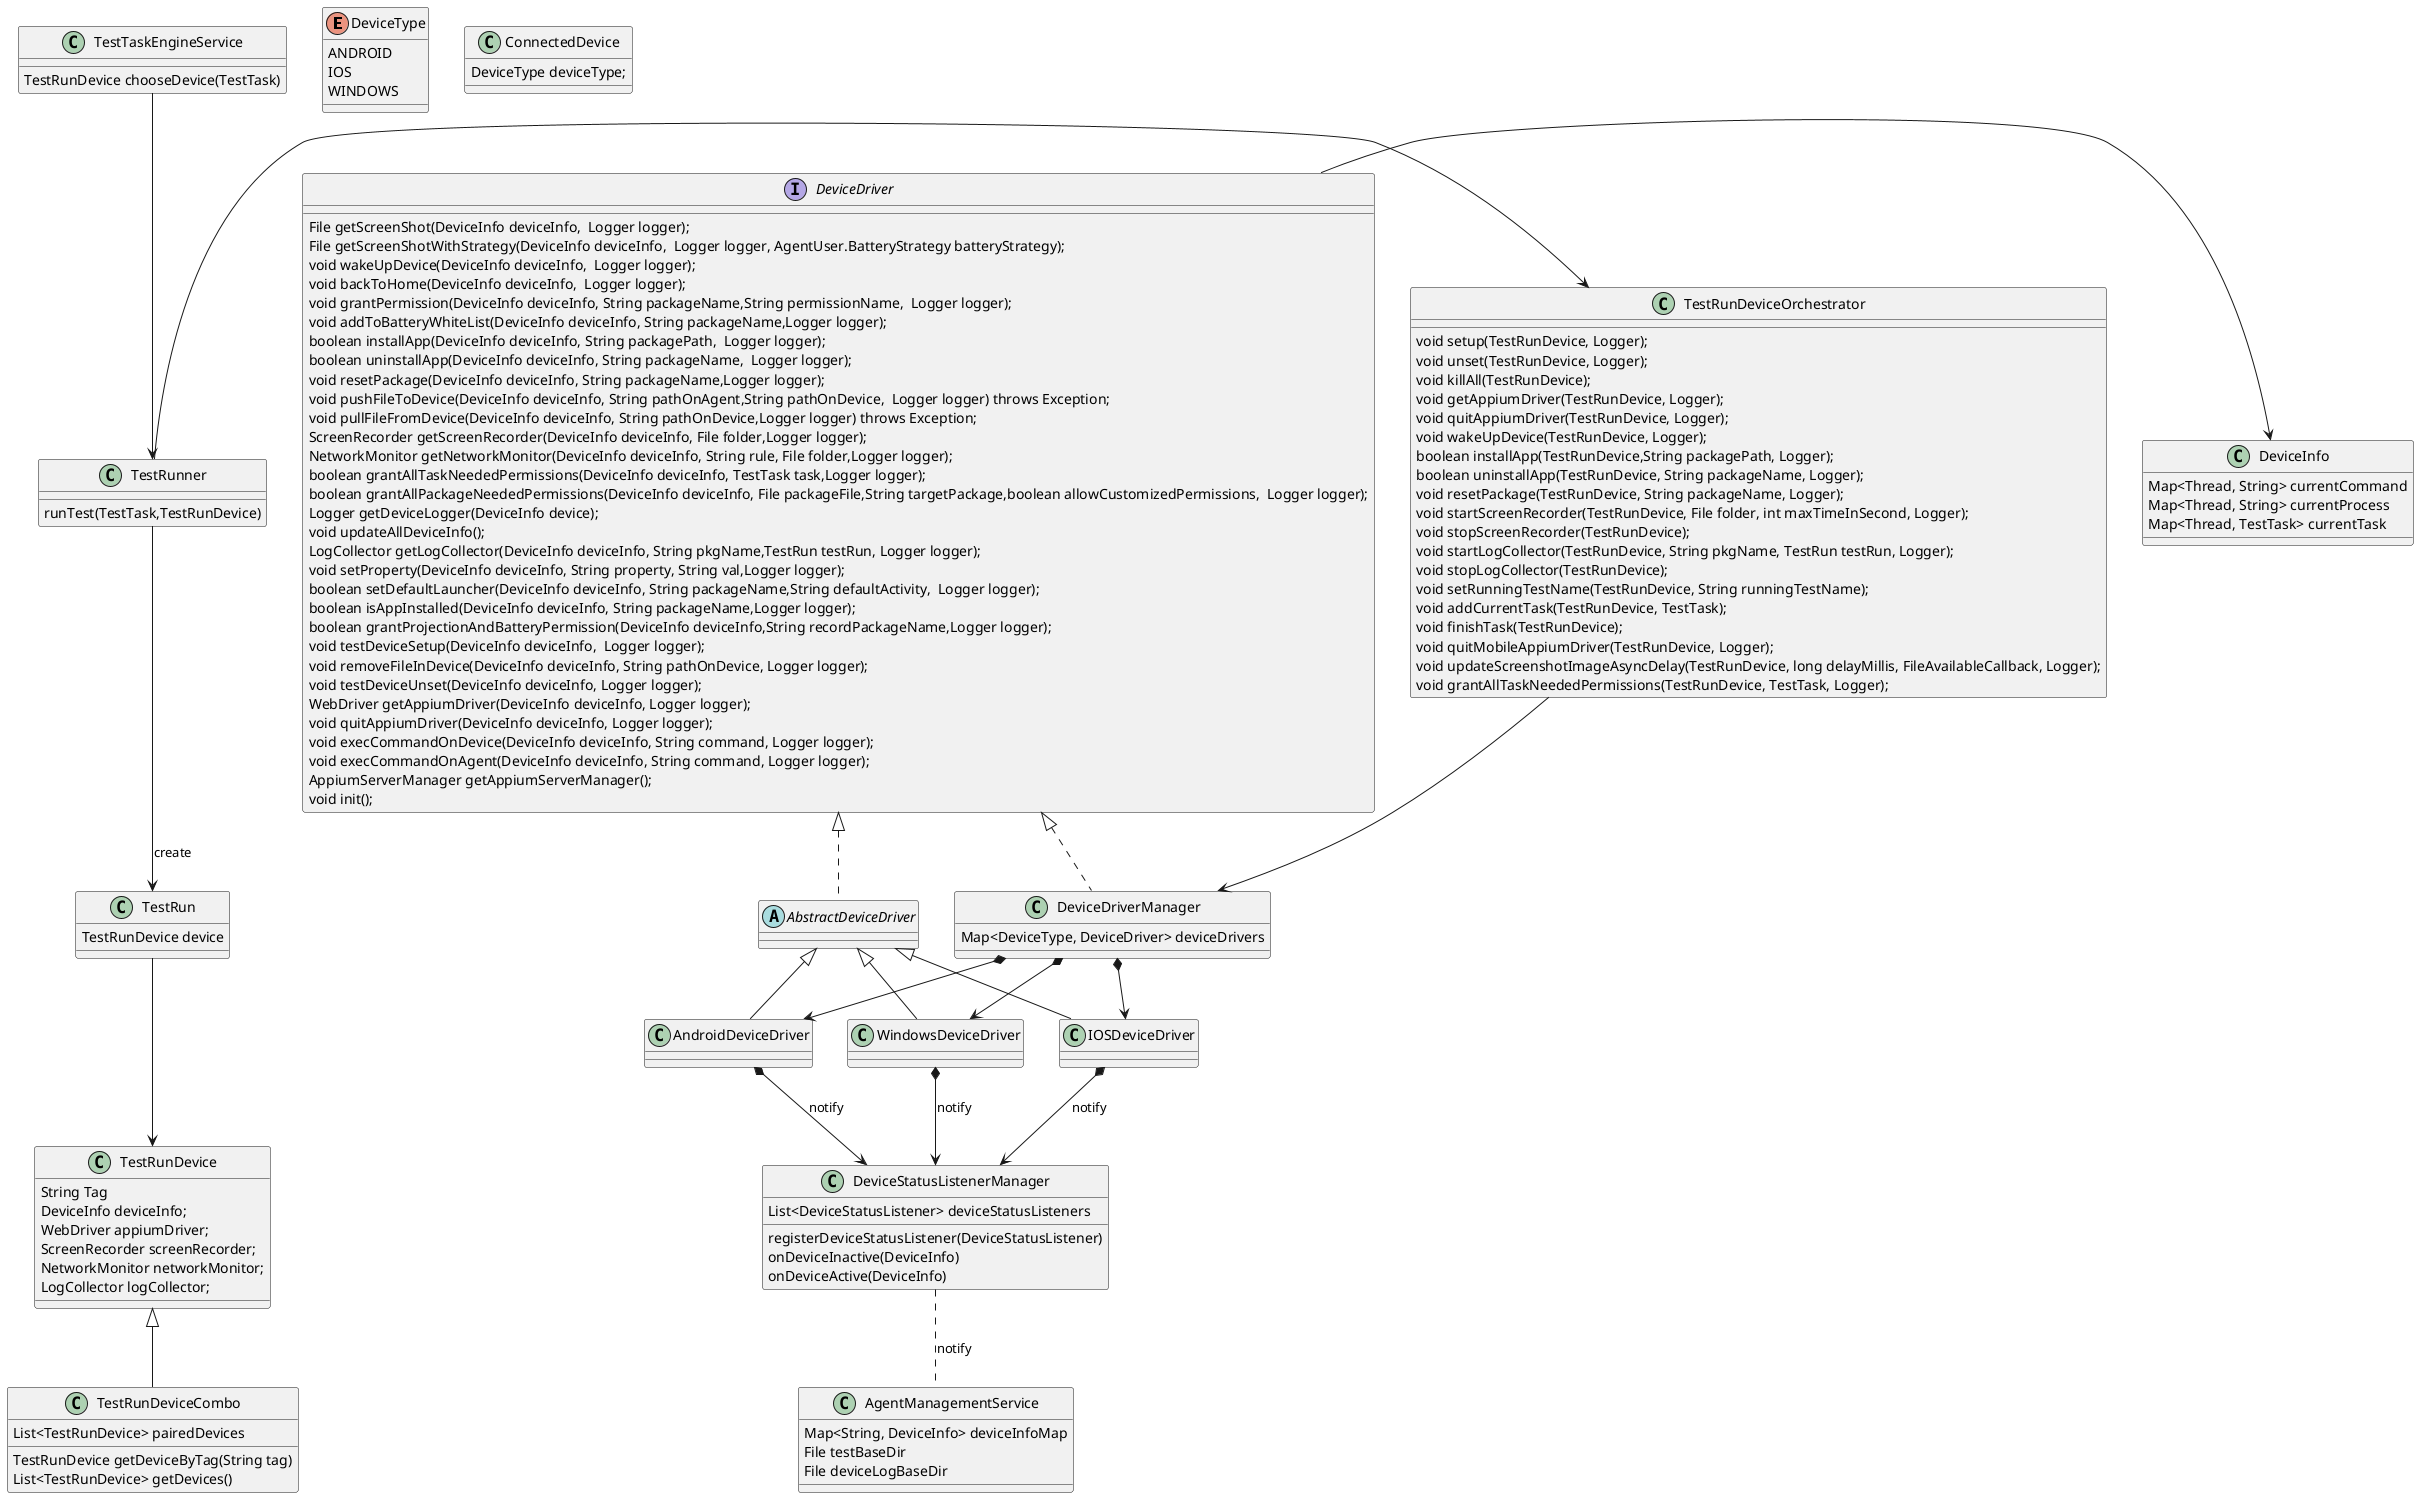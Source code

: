 @startuml
'https://plantuml.com/class-diagram
enum DeviceType{
    ANDROID
    IOS
    WINDOWS
}

class ConnectedDevice{
    DeviceType deviceType;
}

class AgentManagementService {
    Map<String, DeviceInfo> deviceInfoMap
    File testBaseDir
    File deviceLogBaseDir
}
class DeviceStatusListenerManager{
    List<DeviceStatusListener> deviceStatusListeners
    registerDeviceStatusListener(DeviceStatusListener)
    onDeviceInactive(DeviceInfo)
    onDeviceActive(DeviceInfo)
}
class TestTaskEngineService{
    TestRunDevice chooseDevice(TestTask)
}


class DeviceInfo{
    Map<Thread, String> currentCommand
    Map<Thread, String> currentProcess
    Map<Thread, TestTask> currentTask
}

class TestRunDeviceOrchestrator{
    void setup(TestRunDevice, Logger);
    void unset(TestRunDevice, Logger);
    void killAll(TestRunDevice);
    void getAppiumDriver(TestRunDevice, Logger);
    void quitAppiumDriver(TestRunDevice, Logger);
    void wakeUpDevice(TestRunDevice, Logger);
    boolean installApp(TestRunDevice,String packagePath, Logger);
    boolean uninstallApp(TestRunDevice, String packageName, Logger);
    void resetPackage(TestRunDevice, String packageName, Logger);
    void startScreenRecorder(TestRunDevice, File folder, int maxTimeInSecond, Logger);
    void stopScreenRecorder(TestRunDevice);
    void startLogCollector(TestRunDevice, String pkgName, TestRun testRun, Logger);
    void stopLogCollector(TestRunDevice);
    void setRunningTestName(TestRunDevice, String runningTestName);
    void addCurrentTask(TestRunDevice, TestTask);
    void finishTask(TestRunDevice);
    void quitMobileAppiumDriver(TestRunDevice, Logger);
    void updateScreenshotImageAsyncDelay(TestRunDevice, long delayMillis, FileAvailableCallback, Logger);
    void grantAllTaskNeededPermissions(TestRunDevice, TestTask, Logger);
}


class TestRunDevice{
    String Tag
    DeviceInfo deviceInfo;
    WebDriver appiumDriver;
    ScreenRecorder screenRecorder;
    NetworkMonitor networkMonitor;
    LogCollector logCollector;
}

class TestRunDeviceCombo extends TestRunDevice{
    List<TestRunDevice> pairedDevices
    TestRunDevice getDeviceByTag(String tag)
    List<TestRunDevice> getDevices()
}
Class TestRun{
    TestRunDevice device
}
class TestRunner{
    runTest(TestTask,TestRunDevice)
}

interface DeviceDriver{
      File getScreenShot(DeviceInfo deviceInfo,  Logger logger);
      File getScreenShotWithStrategy(DeviceInfo deviceInfo,  Logger logger, AgentUser.BatteryStrategy batteryStrategy);
      void wakeUpDevice(DeviceInfo deviceInfo,  Logger logger);
      void backToHome(DeviceInfo deviceInfo,  Logger logger);
      void grantPermission(DeviceInfo deviceInfo, String packageName,String permissionName,  Logger logger);
      void addToBatteryWhiteList(DeviceInfo deviceInfo, String packageName,Logger logger);
      boolean installApp(DeviceInfo deviceInfo, String packagePath,  Logger logger);
      boolean uninstallApp(DeviceInfo deviceInfo, String packageName,  Logger logger);
      void resetPackage(DeviceInfo deviceInfo, String packageName,Logger logger);
      void pushFileToDevice(DeviceInfo deviceInfo, String pathOnAgent,String pathOnDevice,  Logger logger) throws Exception;
      void pullFileFromDevice(DeviceInfo deviceInfo, String pathOnDevice,Logger logger) throws Exception;
      ScreenRecorder getScreenRecorder(DeviceInfo deviceInfo, File folder,Logger logger);
      NetworkMonitor getNetworkMonitor(DeviceInfo deviceInfo, String rule, File folder,Logger logger);
      boolean grantAllTaskNeededPermissions(DeviceInfo deviceInfo, TestTask task,Logger logger);
      boolean grantAllPackageNeededPermissions(DeviceInfo deviceInfo, File packageFile,String targetPackage,boolean allowCustomizedPermissions,  Logger logger);
      Logger getDeviceLogger(DeviceInfo device);
      void updateAllDeviceInfo();
      LogCollector getLogCollector(DeviceInfo deviceInfo, String pkgName,TestRun testRun, Logger logger);
      void setProperty(DeviceInfo deviceInfo, String property, String val,Logger logger);
      boolean setDefaultLauncher(DeviceInfo deviceInfo, String packageName,String defaultActivity,  Logger logger);
      boolean isAppInstalled(DeviceInfo deviceInfo, String packageName,Logger logger);
      boolean grantProjectionAndBatteryPermission(DeviceInfo deviceInfo,String recordPackageName,Logger logger);
      void testDeviceSetup(DeviceInfo deviceInfo,  Logger logger);
      void removeFileInDevice(DeviceInfo deviceInfo, String pathOnDevice, Logger logger);
      void testDeviceUnset(DeviceInfo deviceInfo, Logger logger);
      WebDriver getAppiumDriver(DeviceInfo deviceInfo, Logger logger);
      void quitAppiumDriver(DeviceInfo deviceInfo, Logger logger);
      void execCommandOnDevice(DeviceInfo deviceInfo, String command, Logger logger);
      void execCommandOnAgent(DeviceInfo deviceInfo, String command, Logger logger);
      AppiumServerManager getAppiumServerManager();
      void init();
}
class DeviceDriverManager implements DeviceDriver{
    Map<DeviceType, DeviceDriver> deviceDrivers
}
abstract class AbstractDeviceDriver implements DeviceDriver
class AndroidDeviceDriver extends AbstractDeviceDriver
class IOSDeviceDriver   extends AbstractDeviceDriver
class WindowsDeviceDriver extends AbstractDeviceDriver

TestRunner --> TestRun : create
TestRun ---> TestRunDevice
TestRunner -r--> TestRunDeviceOrchestrator

TestRunDeviceOrchestrator --> DeviceDriverManager

TestTaskEngineService --> TestRunner

DeviceDriver -> DeviceInfo
DeviceDriverManager *--> AndroidDeviceDriver
DeviceDriverManager *--> IOSDeviceDriver
DeviceDriverManager *--> WindowsDeviceDriver
AndroidDeviceDriver *--> DeviceStatusListenerManager : notify
IOSDeviceDriver *--> DeviceStatusListenerManager : notify
WindowsDeviceDriver *--> DeviceStatusListenerManager : notify

DeviceStatusListenerManager .. AgentManagementService : notify

@enduml

@startuml discovery_service_design

class EnvCapabilityDiscoveryService {
    +discover()
}

class EnvCapabilityScanner {
    +List<EnvCapability> scan()
}

EnvCapabilityDiscoveryService *--> EnvCapabilityScanner
EnvCapabilityDiscoveryService *--> EnvInfo
EnvInfo *--> EnvCapability
EnvCapability *--> CapabilityKeyword
WindowsScanner -u-|> EnvCapabilityScanner
LinuxScanner -u-|> EnvCapabilityScanner
MacOSScanner -u-|> EnvCapabilityScanner

EnvCapabilityScanner .. EnvCapability: produce
@enduml

@startuml agent_capability_design

class AgentManagementService {
    EnvInfo envInfo;
    List<AgentFunctionAvailability> functionAvailabilities;
    registerFunctionAvailability(String serviceName,ServiceType,boolean isEnabled, List<EnvCapabilityRequirement>)
}
AgentManagementService -r-> EnvCapabilityDiscoveryService
class TestRunner{
    List<EnvCapabilityRequirement>
}
class DeviceDriver{
    List<EnvCapabilityRequirement>
}

TestRunner -r-> AgentManagementService
DeviceDriver -r-> AgentManagementService
TestRunner *--> EnvCapabilityRequirement
DeviceDriver *--> EnvCapabilityRequirement

class EnvCapabilityRequirement{
    +private boolean isReady
    +EnvCapability envCapability
    +boolean meet(EnvCapability envCapability)
}
enum AgentFunctionType{
    TEST_RUNNER
    DEVICE_DRIVER
}
class AgentFunctionAvailability{
    +AgentFunctionType functionType
    +String functionName
    +List<EnvCapabilityRequirement> envCapabilityRequirements
    +boolean enabled
    +boolean available
}
AgentManagementService *-->AgentFunctionAvailability
AgentFunctionAvailability ..> AgentFunctionType
class AgentUser{
    List<AgentFunctionAvailability> functionAvailabilities;
}
AgentManagementService ..> AgentUser : provide
@enduml

@startuml agent_capability_design_sequence
participant SpringContainer
participant EnvCapabilityDiscoveryService
participant AgentManagementService
participant DeviceDriverManager
participant TestRunner
participant AgentWebSocketClientService
participant CenterApplication

activate SpringContainer
activate CenterApplication
SpringContainer --> EnvCapabilityDiscoveryService : createBean
activate EnvCapabilityDiscoveryService
EnvCapabilityDiscoveryService --> EnvCapabilityDiscoveryService : discoverEnvCapability
SpringContainer --> AgentManagementService : createBean
activate AgentManagementService
EnvCapabilityDiscoveryService --> AgentManagementService : provideEnvCapability
deactivate EnvCapabilityDiscoveryService
SpringContainer --> DeviceDriverManager : createDriverManager
activate DeviceDriverManager
DeviceDriverManager --> DeviceDriverManager : add deviceDrivers
deactivate DeviceDriverManager
SpringContainer --> AgentManagementService : registerDriverAvailability

SpringContainer --> TestRunner : createBean
activate TestRunner
TestRunner --> TestRunner : init
TestRunner --> AgentManagementService : registerRunnerAvailability
deactivate TestRunner
SpringContainer --> AgentWebSocketClientService : createBean
activate AgentWebSocketClientService
AgentWebSocketClientService --> AgentWebSocketClientService : buildAgentUser
AgentWebSocketClientService --> AgentManagementService : getServiceAvailabilities
AgentManagementService --> AgentWebSocketClientService : return serviceAvailabilities
deactivate AgentManagementService
AgentWebSocketClientService --> CenterApplication : provide agent info
CenterApplication --> CenterApplication : display agent info
deactivate CenterApplication
deactivate AgentWebSocketClientService
deactivate SpringContainer
@enduml
